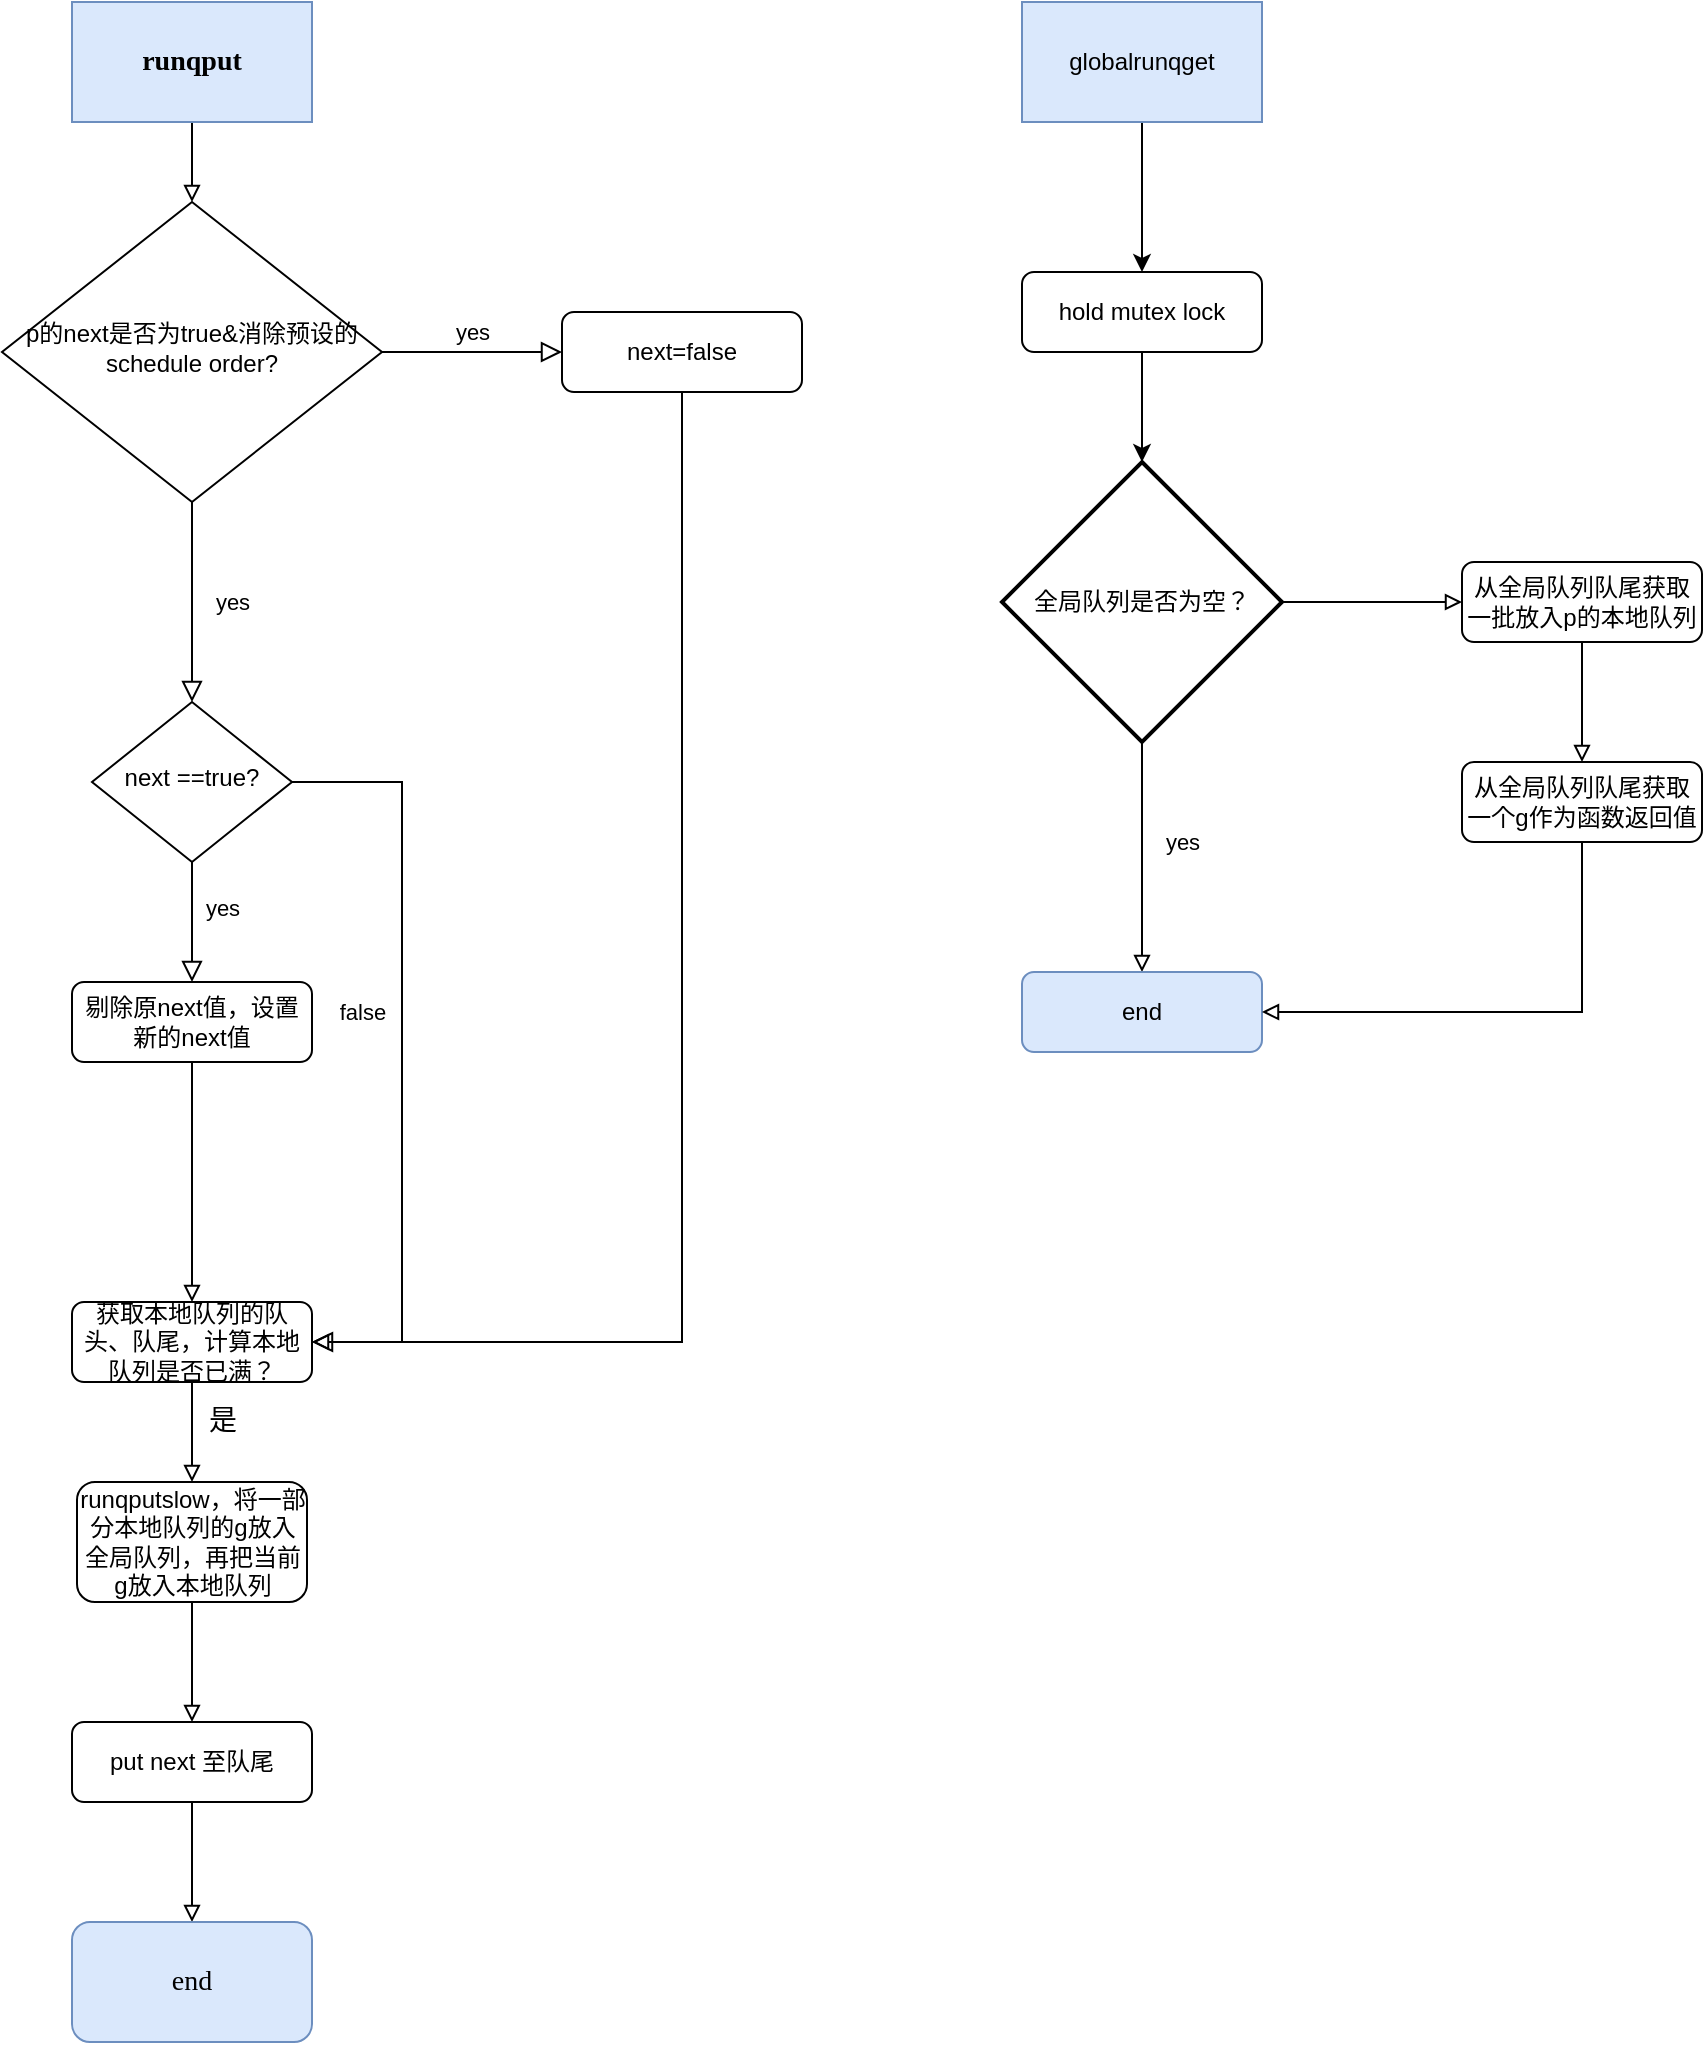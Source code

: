 <mxfile version="17.2.5" type="github">
  <diagram id="C5RBs43oDa-KdzZeNtuy" name="goroutine p queue">
    <mxGraphModel dx="1018" dy="658" grid="1" gridSize="10" guides="1" tooltips="1" connect="1" arrows="1" fold="1" page="1" pageScale="1" pageWidth="827" pageHeight="1169" math="0" shadow="0">
      <root>
        <mxCell id="WIyWlLk6GJQsqaUBKTNV-0" />
        <mxCell id="WIyWlLk6GJQsqaUBKTNV-1" parent="WIyWlLk6GJQsqaUBKTNV-0" />
        <mxCell id="WIyWlLk6GJQsqaUBKTNV-4" value="yes" style="rounded=0;html=1;jettySize=auto;orthogonalLoop=1;fontSize=11;endArrow=block;endFill=0;endSize=8;strokeWidth=1;shadow=0;labelBackgroundColor=none;edgeStyle=orthogonalEdgeStyle;" parent="WIyWlLk6GJQsqaUBKTNV-1" source="WIyWlLk6GJQsqaUBKTNV-6" target="WIyWlLk6GJQsqaUBKTNV-10" edge="1">
          <mxGeometry y="20" relative="1" as="geometry">
            <mxPoint as="offset" />
          </mxGeometry>
        </mxCell>
        <mxCell id="WIyWlLk6GJQsqaUBKTNV-5" value="yes" style="edgeStyle=orthogonalEdgeStyle;rounded=0;html=1;jettySize=auto;orthogonalLoop=1;fontSize=11;endArrow=block;endFill=0;endSize=8;strokeWidth=1;shadow=0;labelBackgroundColor=none;" parent="WIyWlLk6GJQsqaUBKTNV-1" source="WIyWlLk6GJQsqaUBKTNV-6" target="WIyWlLk6GJQsqaUBKTNV-7" edge="1">
          <mxGeometry y="10" relative="1" as="geometry">
            <mxPoint as="offset" />
          </mxGeometry>
        </mxCell>
        <mxCell id="WIyWlLk6GJQsqaUBKTNV-6" value="p的next是否为true&amp;amp;消除预设的schedule order?" style="rhombus;whiteSpace=wrap;html=1;shadow=0;fontFamily=Helvetica;fontSize=12;align=center;strokeWidth=1;spacing=6;spacingTop=-4;" parent="WIyWlLk6GJQsqaUBKTNV-1" vertex="1">
          <mxGeometry x="80" y="200" width="190" height="150" as="geometry" />
        </mxCell>
        <mxCell id="5KGj_hUQ5nmFNYL90MNA-23" style="edgeStyle=orthogonalEdgeStyle;rounded=0;orthogonalLoop=1;jettySize=auto;html=1;exitX=0.5;exitY=1;exitDx=0;exitDy=0;fontFamily=Times New Roman;fontSize=14;startArrow=none;startFill=0;endArrow=block;endFill=0;elbow=vertical;entryX=1;entryY=0.5;entryDx=0;entryDy=0;" parent="WIyWlLk6GJQsqaUBKTNV-1" source="WIyWlLk6GJQsqaUBKTNV-7" target="5KGj_hUQ5nmFNYL90MNA-4" edge="1">
          <mxGeometry relative="1" as="geometry">
            <mxPoint x="330" y="520" as="targetPoint" />
          </mxGeometry>
        </mxCell>
        <mxCell id="WIyWlLk6GJQsqaUBKTNV-7" value="next=false" style="rounded=1;whiteSpace=wrap;html=1;fontSize=12;glass=0;strokeWidth=1;shadow=0;" parent="WIyWlLk6GJQsqaUBKTNV-1" vertex="1">
          <mxGeometry x="360" y="255" width="120" height="40" as="geometry" />
        </mxCell>
        <mxCell id="WIyWlLk6GJQsqaUBKTNV-8" value="yes" style="rounded=0;html=1;jettySize=auto;orthogonalLoop=1;fontSize=11;endArrow=block;endFill=0;endSize=8;strokeWidth=1;shadow=0;labelBackgroundColor=none;edgeStyle=orthogonalEdgeStyle;" parent="WIyWlLk6GJQsqaUBKTNV-1" source="WIyWlLk6GJQsqaUBKTNV-10" target="WIyWlLk6GJQsqaUBKTNV-11" edge="1">
          <mxGeometry x="-0.25" y="15" relative="1" as="geometry">
            <mxPoint as="offset" />
          </mxGeometry>
        </mxCell>
        <mxCell id="WIyWlLk6GJQsqaUBKTNV-9" value="false" style="edgeStyle=orthogonalEdgeStyle;rounded=0;html=1;jettySize=auto;orthogonalLoop=1;fontSize=11;endArrow=block;endFill=0;endSize=8;strokeWidth=1;shadow=0;labelBackgroundColor=none;entryX=1;entryY=0.5;entryDx=0;entryDy=0;" parent="WIyWlLk6GJQsqaUBKTNV-1" source="WIyWlLk6GJQsqaUBKTNV-10" target="5KGj_hUQ5nmFNYL90MNA-4" edge="1">
          <mxGeometry x="-0.109" y="-20" relative="1" as="geometry">
            <mxPoint as="offset" />
            <mxPoint x="300" y="750" as="targetPoint" />
            <Array as="points">
              <mxPoint x="280" y="490" />
              <mxPoint x="280" y="770" />
            </Array>
          </mxGeometry>
        </mxCell>
        <mxCell id="WIyWlLk6GJQsqaUBKTNV-10" value="next ==true?" style="rhombus;whiteSpace=wrap;html=1;shadow=0;fontFamily=Helvetica;fontSize=12;align=center;strokeWidth=1;spacing=6;spacingTop=-4;" parent="WIyWlLk6GJQsqaUBKTNV-1" vertex="1">
          <mxGeometry x="125" y="450" width="100" height="80" as="geometry" />
        </mxCell>
        <mxCell id="5KGj_hUQ5nmFNYL90MNA-5" style="edgeStyle=orthogonalEdgeStyle;rounded=0;orthogonalLoop=1;jettySize=auto;html=1;exitX=0.5;exitY=1;exitDx=0;exitDy=0;entryX=0.5;entryY=0;entryDx=0;entryDy=0;fontFamily=Times New Roman;fontSize=14;endArrow=block;endFill=0;" parent="WIyWlLk6GJQsqaUBKTNV-1" source="WIyWlLk6GJQsqaUBKTNV-11" target="5KGj_hUQ5nmFNYL90MNA-4" edge="1">
          <mxGeometry relative="1" as="geometry" />
        </mxCell>
        <mxCell id="WIyWlLk6GJQsqaUBKTNV-11" value="剔除原next值，设置新的next值" style="rounded=1;whiteSpace=wrap;html=1;fontSize=12;glass=0;strokeWidth=1;shadow=0;" parent="WIyWlLk6GJQsqaUBKTNV-1" vertex="1">
          <mxGeometry x="115" y="590" width="120" height="40" as="geometry" />
        </mxCell>
        <mxCell id="5KGj_hUQ5nmFNYL90MNA-1" style="edgeStyle=orthogonalEdgeStyle;rounded=0;orthogonalLoop=1;jettySize=auto;html=1;exitX=0.5;exitY=1;exitDx=0;exitDy=0;entryX=0.5;entryY=0;entryDx=0;entryDy=0;endArrow=block;endFill=0;" parent="WIyWlLk6GJQsqaUBKTNV-1" source="5KGj_hUQ5nmFNYL90MNA-0" target="WIyWlLk6GJQsqaUBKTNV-6" edge="1">
          <mxGeometry relative="1" as="geometry">
            <mxPoint x="220" y="195" as="targetPoint" />
          </mxGeometry>
        </mxCell>
        <mxCell id="5KGj_hUQ5nmFNYL90MNA-0" value="&lt;font face=&quot;Times New Roman&quot; style=&quot;font-size: 14px&quot;&gt;&lt;b&gt;runqput&lt;/b&gt;&lt;/font&gt;" style="rounded=0;whiteSpace=wrap;html=1;fillColor=#dae8fc;strokeColor=#6c8ebf;" parent="WIyWlLk6GJQsqaUBKTNV-1" vertex="1">
          <mxGeometry x="115" y="100" width="120" height="60" as="geometry" />
        </mxCell>
        <mxCell id="5KGj_hUQ5nmFNYL90MNA-7" style="edgeStyle=orthogonalEdgeStyle;rounded=0;orthogonalLoop=1;jettySize=auto;html=1;exitX=0.5;exitY=1;exitDx=0;exitDy=0;entryX=0.5;entryY=0;entryDx=0;entryDy=0;fontFamily=Times New Roman;fontSize=14;endArrow=block;endFill=0;" parent="WIyWlLk6GJQsqaUBKTNV-1" source="5KGj_hUQ5nmFNYL90MNA-4" target="5KGj_hUQ5nmFNYL90MNA-6" edge="1">
          <mxGeometry relative="1" as="geometry" />
        </mxCell>
        <mxCell id="5KGj_hUQ5nmFNYL90MNA-4" value="获取本地队列的队头、队尾，计算本地队列是否已满？" style="rounded=1;whiteSpace=wrap;html=1;fontSize=12;glass=0;strokeWidth=1;shadow=0;" parent="WIyWlLk6GJQsqaUBKTNV-1" vertex="1">
          <mxGeometry x="115" y="750" width="120" height="40" as="geometry" />
        </mxCell>
        <mxCell id="5KGj_hUQ5nmFNYL90MNA-26" style="rounded=0;orthogonalLoop=1;jettySize=auto;html=1;exitX=0.5;exitY=1;exitDx=0;exitDy=0;entryX=0.5;entryY=0;entryDx=0;entryDy=0;fontFamily=Times New Roman;fontSize=14;startArrow=none;startFill=0;endArrow=block;endFill=0;elbow=vertical;edgeStyle=orthogonalEdgeStyle;" parent="WIyWlLk6GJQsqaUBKTNV-1" source="5KGj_hUQ5nmFNYL90MNA-6" target="5KGj_hUQ5nmFNYL90MNA-11" edge="1">
          <mxGeometry relative="1" as="geometry" />
        </mxCell>
        <mxCell id="5KGj_hUQ5nmFNYL90MNA-6" value="runqputslow，将一部分本地队列的g放入全局队列，再把当前g放入本地队列" style="rounded=1;whiteSpace=wrap;html=1;fontSize=12;glass=0;strokeWidth=1;shadow=0;" parent="WIyWlLk6GJQsqaUBKTNV-1" vertex="1">
          <mxGeometry x="117.5" y="840" width="115" height="60" as="geometry" />
        </mxCell>
        <mxCell id="5KGj_hUQ5nmFNYL90MNA-10" value="是" style="text;html=1;align=center;verticalAlign=middle;resizable=0;points=[];autosize=1;strokeColor=none;fillColor=none;fontSize=14;fontFamily=Times New Roman;" parent="WIyWlLk6GJQsqaUBKTNV-1" vertex="1">
          <mxGeometry x="175" y="800" width="30" height="20" as="geometry" />
        </mxCell>
        <mxCell id="5KGj_hUQ5nmFNYL90MNA-27" style="edgeStyle=orthogonalEdgeStyle;rounded=0;orthogonalLoop=1;jettySize=auto;html=1;exitX=0.5;exitY=1;exitDx=0;exitDy=0;fontFamily=Times New Roman;fontSize=14;startArrow=none;startFill=0;endArrow=block;endFill=0;elbow=vertical;" parent="WIyWlLk6GJQsqaUBKTNV-1" source="5KGj_hUQ5nmFNYL90MNA-11" target="5KGj_hUQ5nmFNYL90MNA-14" edge="1">
          <mxGeometry relative="1" as="geometry" />
        </mxCell>
        <mxCell id="5KGj_hUQ5nmFNYL90MNA-11" value="put next 至队尾" style="rounded=1;whiteSpace=wrap;html=1;fontSize=12;glass=0;strokeWidth=1;shadow=0;" parent="WIyWlLk6GJQsqaUBKTNV-1" vertex="1">
          <mxGeometry x="115" y="960" width="120" height="40" as="geometry" />
        </mxCell>
        <mxCell id="5KGj_hUQ5nmFNYL90MNA-14" value="end" style="rounded=1;whiteSpace=wrap;html=1;fontFamily=Times New Roman;fontSize=14;fillColor=#dae8fc;strokeColor=#6c8ebf;" parent="WIyWlLk6GJQsqaUBKTNV-1" vertex="1">
          <mxGeometry x="115" y="1060" width="120" height="60" as="geometry" />
        </mxCell>
        <mxCell id="oNYDMQKrzSVhofaunl66-5" style="edgeStyle=orthogonalEdgeStyle;rounded=0;orthogonalLoop=1;jettySize=auto;html=1;exitX=0.5;exitY=1;exitDx=0;exitDy=0;entryX=0.5;entryY=0;entryDx=0;entryDy=0;" parent="WIyWlLk6GJQsqaUBKTNV-1" source="oNYDMQKrzSVhofaunl66-2" target="oNYDMQKrzSVhofaunl66-4" edge="1">
          <mxGeometry relative="1" as="geometry" />
        </mxCell>
        <mxCell id="oNYDMQKrzSVhofaunl66-2" value="globalrunqget" style="rounded=0;whiteSpace=wrap;html=1;fillColor=#dae8fc;strokeColor=#6c8ebf;" parent="WIyWlLk6GJQsqaUBKTNV-1" vertex="1">
          <mxGeometry x="590" y="100" width="120" height="60" as="geometry" />
        </mxCell>
        <mxCell id="oNYDMQKrzSVhofaunl66-8" value="yes" style="edgeStyle=orthogonalEdgeStyle;rounded=0;orthogonalLoop=1;jettySize=auto;html=1;exitX=0.5;exitY=1;exitDx=0;exitDy=0;exitPerimeter=0;endArrow=block;endFill=0;" parent="WIyWlLk6GJQsqaUBKTNV-1" source="oNYDMQKrzSVhofaunl66-3" target="oNYDMQKrzSVhofaunl66-7" edge="1">
          <mxGeometry x="-0.13" y="20" relative="1" as="geometry">
            <mxPoint as="offset" />
          </mxGeometry>
        </mxCell>
        <mxCell id="oNYDMQKrzSVhofaunl66-15" style="edgeStyle=orthogonalEdgeStyle;rounded=0;orthogonalLoop=1;jettySize=auto;html=1;exitX=1;exitY=0.5;exitDx=0;exitDy=0;exitPerimeter=0;entryX=0;entryY=0.5;entryDx=0;entryDy=0;endArrow=block;endFill=0;" parent="WIyWlLk6GJQsqaUBKTNV-1" source="oNYDMQKrzSVhofaunl66-3" target="oNYDMQKrzSVhofaunl66-14" edge="1">
          <mxGeometry relative="1" as="geometry" />
        </mxCell>
        <mxCell id="oNYDMQKrzSVhofaunl66-3" value="全局队列是否为空？" style="strokeWidth=2;html=1;shape=mxgraph.flowchart.decision;whiteSpace=wrap;" parent="WIyWlLk6GJQsqaUBKTNV-1" vertex="1">
          <mxGeometry x="580" y="330" width="140" height="140" as="geometry" />
        </mxCell>
        <mxCell id="oNYDMQKrzSVhofaunl66-6" style="edgeStyle=orthogonalEdgeStyle;rounded=0;orthogonalLoop=1;jettySize=auto;html=1;exitX=0.5;exitY=1;exitDx=0;exitDy=0;" parent="WIyWlLk6GJQsqaUBKTNV-1" source="oNYDMQKrzSVhofaunl66-4" target="oNYDMQKrzSVhofaunl66-3" edge="1">
          <mxGeometry relative="1" as="geometry" />
        </mxCell>
        <mxCell id="oNYDMQKrzSVhofaunl66-4" value="hold mutex lock" style="rounded=1;whiteSpace=wrap;html=1;fontSize=12;glass=0;strokeWidth=1;shadow=0;" parent="WIyWlLk6GJQsqaUBKTNV-1" vertex="1">
          <mxGeometry x="590" y="235" width="120" height="40" as="geometry" />
        </mxCell>
        <mxCell id="oNYDMQKrzSVhofaunl66-7" value="end" style="rounded=1;whiteSpace=wrap;html=1;fontSize=12;glass=0;strokeWidth=1;shadow=0;fillColor=#dae8fc;strokeColor=#6c8ebf;" parent="WIyWlLk6GJQsqaUBKTNV-1" vertex="1">
          <mxGeometry x="590" y="585" width="120" height="40" as="geometry" />
        </mxCell>
        <mxCell id="oNYDMQKrzSVhofaunl66-17" style="edgeStyle=orthogonalEdgeStyle;rounded=0;orthogonalLoop=1;jettySize=auto;html=1;exitX=0.5;exitY=1;exitDx=0;exitDy=0;endArrow=block;endFill=0;" parent="WIyWlLk6GJQsqaUBKTNV-1" source="oNYDMQKrzSVhofaunl66-14" target="oNYDMQKrzSVhofaunl66-16" edge="1">
          <mxGeometry relative="1" as="geometry" />
        </mxCell>
        <mxCell id="oNYDMQKrzSVhofaunl66-14" value="从全局队列队尾获取一批放入p的本地队列" style="rounded=1;whiteSpace=wrap;html=1;fontSize=12;glass=0;strokeWidth=1;shadow=0;" parent="WIyWlLk6GJQsqaUBKTNV-1" vertex="1">
          <mxGeometry x="810" y="380" width="120" height="40" as="geometry" />
        </mxCell>
        <mxCell id="oNYDMQKrzSVhofaunl66-18" style="edgeStyle=orthogonalEdgeStyle;rounded=0;orthogonalLoop=1;jettySize=auto;html=1;exitX=0.5;exitY=1;exitDx=0;exitDy=0;entryX=1;entryY=0.5;entryDx=0;entryDy=0;endArrow=block;endFill=0;" parent="WIyWlLk6GJQsqaUBKTNV-1" source="oNYDMQKrzSVhofaunl66-16" target="oNYDMQKrzSVhofaunl66-7" edge="1">
          <mxGeometry relative="1" as="geometry" />
        </mxCell>
        <mxCell id="oNYDMQKrzSVhofaunl66-16" value="从全局队列队尾获取一个g作为函数返回值" style="rounded=1;whiteSpace=wrap;html=1;fontSize=12;glass=0;strokeWidth=1;shadow=0;" parent="WIyWlLk6GJQsqaUBKTNV-1" vertex="1">
          <mxGeometry x="810" y="480" width="120" height="40" as="geometry" />
        </mxCell>
      </root>
    </mxGraphModel>
  </diagram>
</mxfile>
